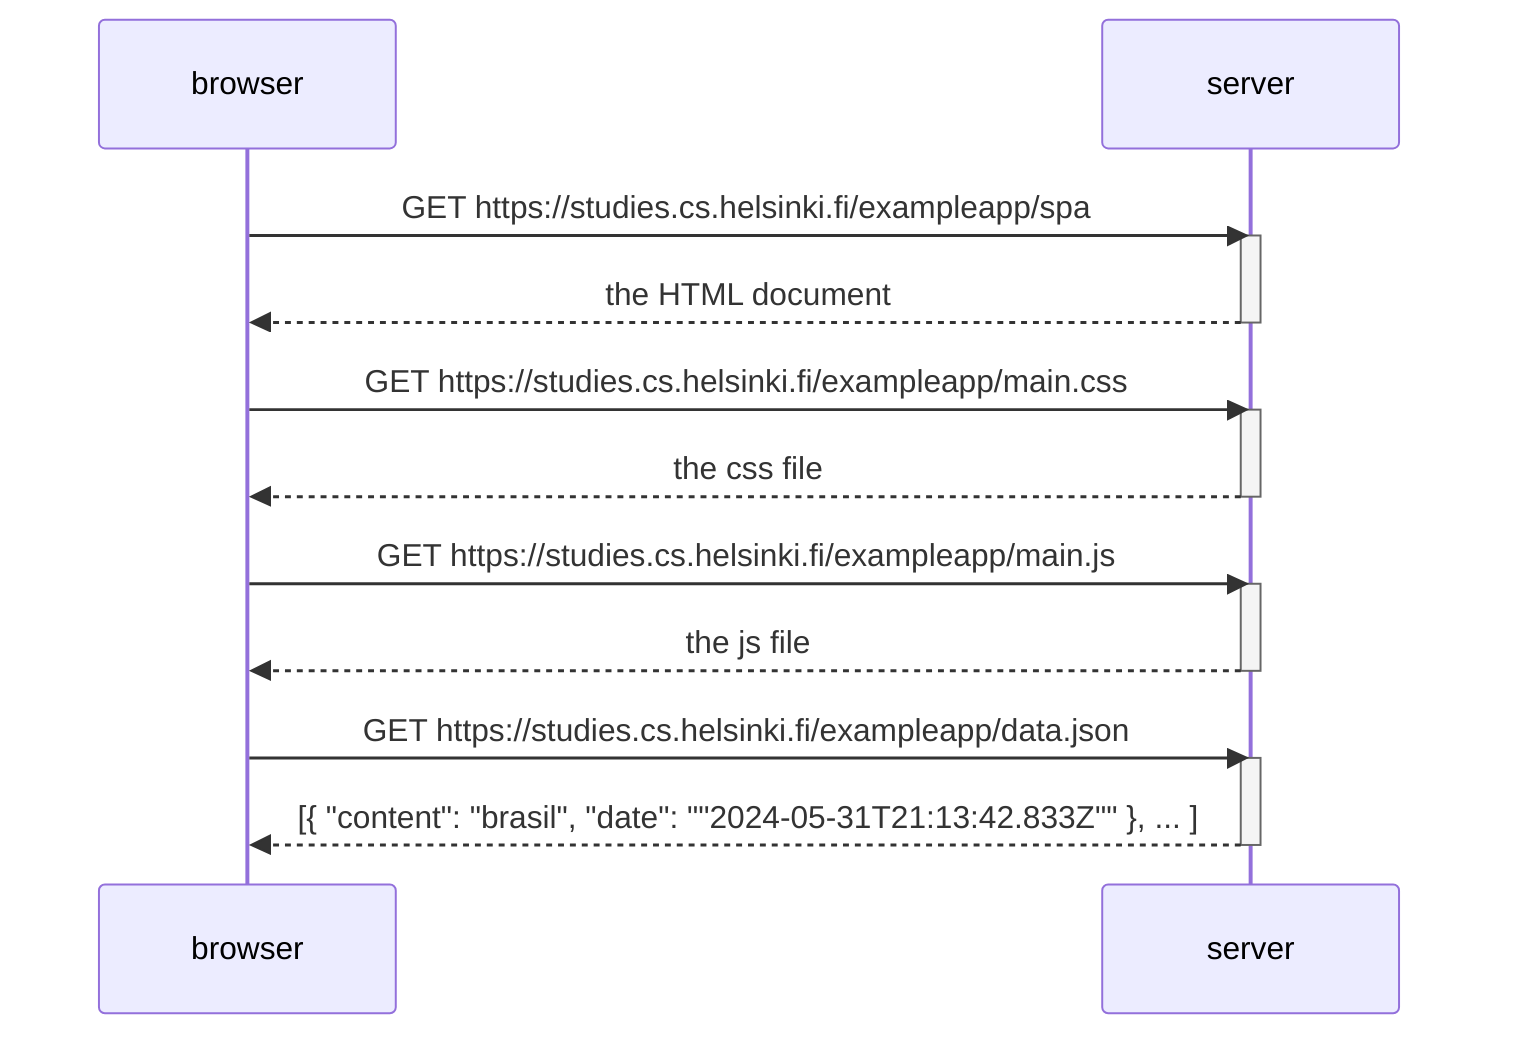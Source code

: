 sequenceDiagram
    participant browser
    participant server

    browser->>server: GET https://studies.cs.helsinki.fi/exampleapp/spa
    activate server
    server-->>browser: the HTML document
    deactivate server

    browser->>server: GET https://studies.cs.helsinki.fi/exampleapp/main.css
    activate server
    server-->>browser: the css file
    deactivate server

    browser->>server: GET https://studies.cs.helsinki.fi/exampleapp/main.js
    activate server
    server-->>browser: the js file
    deactivate server

    browser->>server: GET https://studies.cs.helsinki.fi/exampleapp/data.json
    activate server
    server-->>browser: [{ "content": "brasil", "date": ""2024-05-31T21:13:42.833Z"" }, ... ]
    deactivate server
